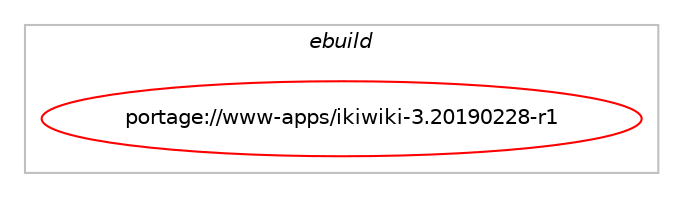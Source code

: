digraph prolog {

# *************
# Graph options
# *************

newrank=true;
concentrate=true;
compound=true;
graph [rankdir=LR,fontname=Helvetica,fontsize=10,ranksep=1.5];#, ranksep=2.5, nodesep=0.2];
edge  [arrowhead=vee];
node  [fontname=Helvetica,fontsize=10];

# **********
# The ebuild
# **********

subgraph cluster_leftcol {
color=gray;
label=<<i>ebuild</i>>;
id [label="portage://www-apps/ikiwiki-3.20190228-r1", color=red, width=4, href="../www-apps/ikiwiki-3.20190228-r1.svg"];
}

# ****************
# The dependencies
# ****************

subgraph cluster_midcol {
color=gray;
label=<<i>dependencies</i>>;
subgraph cluster_compile {
fillcolor="#eeeeee";
style=filled;
label=<<i>compile</i>>;
# *** BEGIN UNKNOWN DEPENDENCY TYPE (TODO) ***
# id -> equal(package_dependency(portage://www-apps/ikiwiki-3.20190228-r1,install,no,app-text,po4a,none,[,,],[],[]))
# *** END UNKNOWN DEPENDENCY TYPE (TODO) ***

# *** BEGIN UNKNOWN DEPENDENCY TYPE (TODO) ***
# id -> equal(package_dependency(portage://www-apps/ikiwiki-3.20190228-r1,install,no,dev-lang,perl,greaterequal,[5.10,,,5.10],[],[]))
# *** END UNKNOWN DEPENDENCY TYPE (TODO) ***

# *** BEGIN UNKNOWN DEPENDENCY TYPE (TODO) ***
# id -> equal(package_dependency(portage://www-apps/ikiwiki-3.20190228-r1,install,no,dev-lang,perl,greaterequal,[5.38.2,,-r3,5.38.2-r3],[],[use(equal(perl_features_debug),none),use(equal(perl_features_ithreads),none),use(equal(perl_features_quadmath),none)]))
# *** END UNKNOWN DEPENDENCY TYPE (TODO) ***

# *** BEGIN UNKNOWN DEPENDENCY TYPE (TODO) ***
# id -> equal(package_dependency(portage://www-apps/ikiwiki-3.20190228-r1,install,no,dev-perl,HTML-Parser,none,[,,],[],[]))
# *** END UNKNOWN DEPENDENCY TYPE (TODO) ***

# *** BEGIN UNKNOWN DEPENDENCY TYPE (TODO) ***
# id -> equal(package_dependency(portage://www-apps/ikiwiki-3.20190228-r1,install,no,dev-perl,HTML-Scrubber,none,[,,],[],[]))
# *** END UNKNOWN DEPENDENCY TYPE (TODO) ***

# *** BEGIN UNKNOWN DEPENDENCY TYPE (TODO) ***
# id -> equal(package_dependency(portage://www-apps/ikiwiki-3.20190228-r1,install,no,dev-perl,HTML-Template,none,[,,],[],[]))
# *** END UNKNOWN DEPENDENCY TYPE (TODO) ***

# *** BEGIN UNKNOWN DEPENDENCY TYPE (TODO) ***
# id -> equal(package_dependency(portage://www-apps/ikiwiki-3.20190228-r1,install,no,dev-perl,Text-Markdown,none,[,,],[],[]))
# *** END UNKNOWN DEPENDENCY TYPE (TODO) ***

# *** BEGIN UNKNOWN DEPENDENCY TYPE (TODO) ***
# id -> equal(package_dependency(portage://www-apps/ikiwiki-3.20190228-r1,install,no,dev-perl,TimeDate,none,[,,],[],[]))
# *** END UNKNOWN DEPENDENCY TYPE (TODO) ***

# *** BEGIN UNKNOWN DEPENDENCY TYPE (TODO) ***
# id -> equal(package_dependency(portage://www-apps/ikiwiki-3.20190228-r1,install,no,dev-perl,URI,none,[,,],[],[]))
# *** END UNKNOWN DEPENDENCY TYPE (TODO) ***

# *** BEGIN UNKNOWN DEPENDENCY TYPE (TODO) ***
# id -> equal(package_dependency(portage://www-apps/ikiwiki-3.20190228-r1,install,no,dev-perl,YAML-LibYAML,none,[,,],[],[]))
# *** END UNKNOWN DEPENDENCY TYPE (TODO) ***

}
subgraph cluster_compileandrun {
fillcolor="#eeeeee";
style=filled;
label=<<i>compile and run</i>>;
}
subgraph cluster_run {
fillcolor="#eeeeee";
style=filled;
label=<<i>run</i>>;
# *** BEGIN UNKNOWN DEPENDENCY TYPE (TODO) ***
# id -> equal(use_conditional_group(negative,minimal,portage://www-apps/ikiwiki-3.20190228-r1,[package_dependency(portage://www-apps/ikiwiki-3.20190228-r1,run,no,dev-perl,CGI,none,[,,],[],[]),package_dependency(portage://www-apps/ikiwiki-3.20190228-r1,run,no,dev-perl,CGI-FormBuilder,greaterequal,[3.0202,,,3.0202],[],[]),package_dependency(portage://www-apps/ikiwiki-3.20190228-r1,run,no,dev-perl,CGI-Session,greaterequal,[4.14,,,4.14],[],[]),package_dependency(portage://www-apps/ikiwiki-3.20190228-r1,run,no,dev-perl,Mail-Sendmail,none,[,,],[],[]),package_dependency(portage://www-apps/ikiwiki-3.20190228-r1,run,no,dev-perl,Term-ReadLine-Gnu,none,[,,],[],[]),package_dependency(portage://www-apps/ikiwiki-3.20190228-r1,run,no,dev-perl,XML-Simple,none,[,,],[],[]),package_dependency(portage://www-apps/ikiwiki-3.20190228-r1,run,no,media-gfx,imagemagick,none,[,,],[],[use(enable(perl),none)]),use_conditional_group(positive,extras,portage://www-apps/ikiwiki-3.20190228-r1,[package_dependency(portage://www-apps/ikiwiki-3.20190228-r1,run,no,dev-python,docutils,none,[,,],[],[]),package_dependency(portage://www-apps/ikiwiki-3.20190228-r1,run,no,dev-perl,Digest-SHA1,none,[,,],[],[]),package_dependency(portage://www-apps/ikiwiki-3.20190228-r1,run,no,dev-perl,File-MimeInfo,none,[,,],[],[]),package_dependency(portage://www-apps/ikiwiki-3.20190228-r1,run,no,dev-perl,RPC-XML,none,[,,],[],[]),package_dependency(portage://www-apps/ikiwiki-3.20190228-r1,run,no,dev-perl,XML-Feed,none,[,,],[],[]),package_dependency(portage://www-apps/ikiwiki-3.20190228-r1,run,no,dev-perl,LWPx-ParanoidAgent,none,[,,],[],[]),package_dependency(portage://www-apps/ikiwiki-3.20190228-r1,run,no,dev-perl,Net-OpenID-Consumer,none,[,,],[],[])])]))
# *** END UNKNOWN DEPENDENCY TYPE (TODO) ***

# *** BEGIN UNKNOWN DEPENDENCY TYPE (TODO) ***
# id -> equal(package_dependency(portage://www-apps/ikiwiki-3.20190228-r1,run,no,app-text,po4a,none,[,,],[],[]))
# *** END UNKNOWN DEPENDENCY TYPE (TODO) ***

# *** BEGIN UNKNOWN DEPENDENCY TYPE (TODO) ***
# id -> equal(package_dependency(portage://www-apps/ikiwiki-3.20190228-r1,run,no,dev-lang,perl,greaterequal,[5.10,,,5.10],[],[]))
# *** END UNKNOWN DEPENDENCY TYPE (TODO) ***

# *** BEGIN UNKNOWN DEPENDENCY TYPE (TODO) ***
# id -> equal(package_dependency(portage://www-apps/ikiwiki-3.20190228-r1,run,no,dev-lang,perl,greaterequal,[5.38.2,,-r3,5.38.2-r3],[],[use(equal(perl_features_debug),none),use(equal(perl_features_ithreads),none),use(equal(perl_features_quadmath),none)]))
# *** END UNKNOWN DEPENDENCY TYPE (TODO) ***

# *** BEGIN UNKNOWN DEPENDENCY TYPE (TODO) ***
# id -> equal(package_dependency(portage://www-apps/ikiwiki-3.20190228-r1,run,no,dev-lang,perl,none,[,,],any_same_slot,[]))
# *** END UNKNOWN DEPENDENCY TYPE (TODO) ***

# *** BEGIN UNKNOWN DEPENDENCY TYPE (TODO) ***
# id -> equal(package_dependency(portage://www-apps/ikiwiki-3.20190228-r1,run,no,dev-perl,HTML-Parser,none,[,,],[],[]))
# *** END UNKNOWN DEPENDENCY TYPE (TODO) ***

# *** BEGIN UNKNOWN DEPENDENCY TYPE (TODO) ***
# id -> equal(package_dependency(portage://www-apps/ikiwiki-3.20190228-r1,run,no,dev-perl,HTML-Scrubber,none,[,,],[],[]))
# *** END UNKNOWN DEPENDENCY TYPE (TODO) ***

# *** BEGIN UNKNOWN DEPENDENCY TYPE (TODO) ***
# id -> equal(package_dependency(portage://www-apps/ikiwiki-3.20190228-r1,run,no,dev-perl,HTML-Template,none,[,,],[],[]))
# *** END UNKNOWN DEPENDENCY TYPE (TODO) ***

# *** BEGIN UNKNOWN DEPENDENCY TYPE (TODO) ***
# id -> equal(package_dependency(portage://www-apps/ikiwiki-3.20190228-r1,run,no,dev-perl,Text-Markdown,none,[,,],[],[]))
# *** END UNKNOWN DEPENDENCY TYPE (TODO) ***

# *** BEGIN UNKNOWN DEPENDENCY TYPE (TODO) ***
# id -> equal(package_dependency(portage://www-apps/ikiwiki-3.20190228-r1,run,no,dev-perl,TimeDate,none,[,,],[],[]))
# *** END UNKNOWN DEPENDENCY TYPE (TODO) ***

# *** BEGIN UNKNOWN DEPENDENCY TYPE (TODO) ***
# id -> equal(package_dependency(portage://www-apps/ikiwiki-3.20190228-r1,run,no,dev-perl,URI,none,[,,],[],[]))
# *** END UNKNOWN DEPENDENCY TYPE (TODO) ***

# *** BEGIN UNKNOWN DEPENDENCY TYPE (TODO) ***
# id -> equal(package_dependency(portage://www-apps/ikiwiki-3.20190228-r1,run,no,dev-perl,YAML-LibYAML,none,[,,],[],[]))
# *** END UNKNOWN DEPENDENCY TYPE (TODO) ***

}
}

# **************
# The candidates
# **************

subgraph cluster_choices {
rank=same;
color=gray;
label=<<i>candidates</i>>;

}

}
